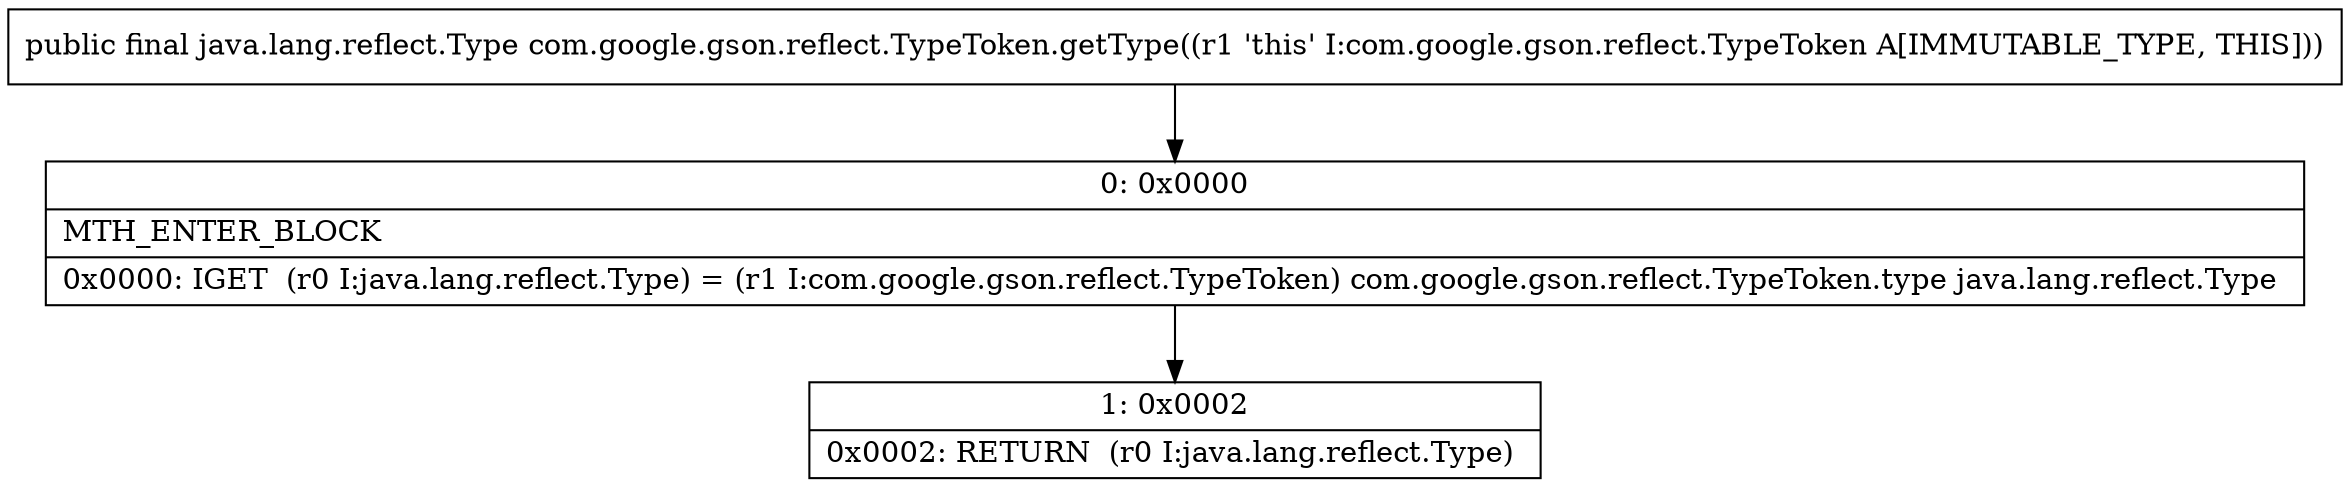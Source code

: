 digraph "CFG forcom.google.gson.reflect.TypeToken.getType()Ljava\/lang\/reflect\/Type;" {
Node_0 [shape=record,label="{0\:\ 0x0000|MTH_ENTER_BLOCK\l|0x0000: IGET  (r0 I:java.lang.reflect.Type) = (r1 I:com.google.gson.reflect.TypeToken) com.google.gson.reflect.TypeToken.type java.lang.reflect.Type \l}"];
Node_1 [shape=record,label="{1\:\ 0x0002|0x0002: RETURN  (r0 I:java.lang.reflect.Type) \l}"];
MethodNode[shape=record,label="{public final java.lang.reflect.Type com.google.gson.reflect.TypeToken.getType((r1 'this' I:com.google.gson.reflect.TypeToken A[IMMUTABLE_TYPE, THIS])) }"];
MethodNode -> Node_0;
Node_0 -> Node_1;
}


